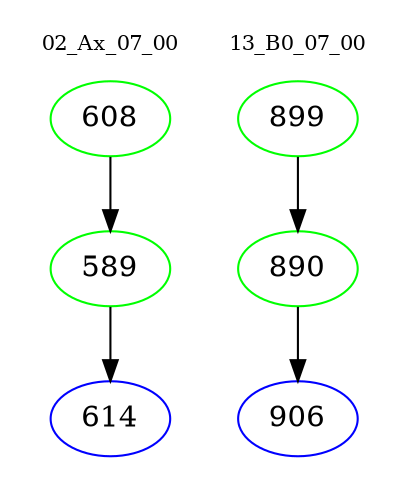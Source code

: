 digraph{
subgraph cluster_0 {
color = white
label = "02_Ax_07_00";
fontsize=10;
T0_608 [label="608", color="green"]
T0_608 -> T0_589 [color="black"]
T0_589 [label="589", color="green"]
T0_589 -> T0_614 [color="black"]
T0_614 [label="614", color="blue"]
}
subgraph cluster_1 {
color = white
label = "13_B0_07_00";
fontsize=10;
T1_899 [label="899", color="green"]
T1_899 -> T1_890 [color="black"]
T1_890 [label="890", color="green"]
T1_890 -> T1_906 [color="black"]
T1_906 [label="906", color="blue"]
}
}
